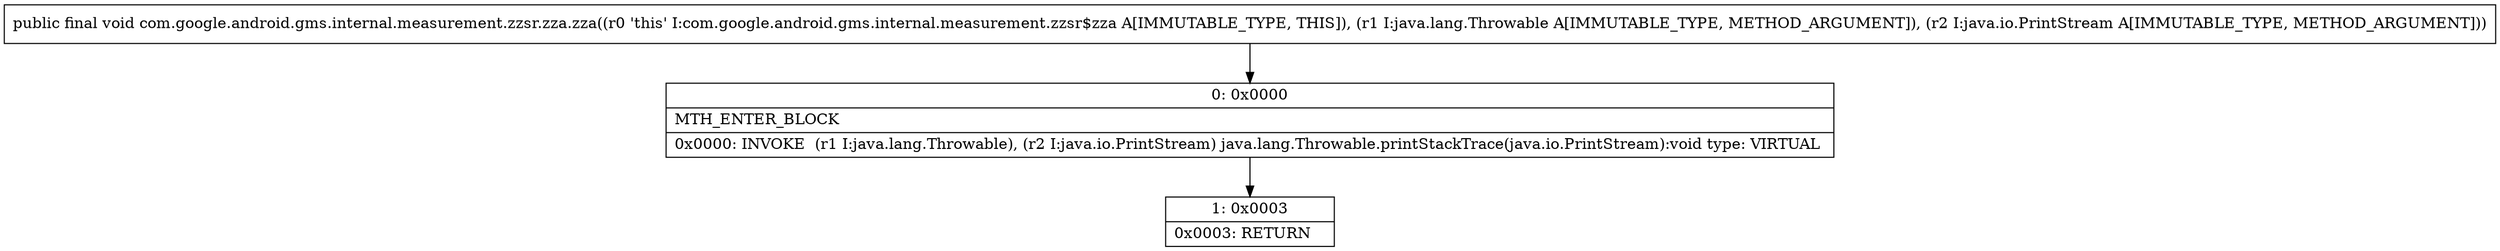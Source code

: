 digraph "CFG forcom.google.android.gms.internal.measurement.zzsr.zza.zza(Ljava\/lang\/Throwable;Ljava\/io\/PrintStream;)V" {
Node_0 [shape=record,label="{0\:\ 0x0000|MTH_ENTER_BLOCK\l|0x0000: INVOKE  (r1 I:java.lang.Throwable), (r2 I:java.io.PrintStream) java.lang.Throwable.printStackTrace(java.io.PrintStream):void type: VIRTUAL \l}"];
Node_1 [shape=record,label="{1\:\ 0x0003|0x0003: RETURN   \l}"];
MethodNode[shape=record,label="{public final void com.google.android.gms.internal.measurement.zzsr.zza.zza((r0 'this' I:com.google.android.gms.internal.measurement.zzsr$zza A[IMMUTABLE_TYPE, THIS]), (r1 I:java.lang.Throwable A[IMMUTABLE_TYPE, METHOD_ARGUMENT]), (r2 I:java.io.PrintStream A[IMMUTABLE_TYPE, METHOD_ARGUMENT])) }"];
MethodNode -> Node_0;
Node_0 -> Node_1;
}

